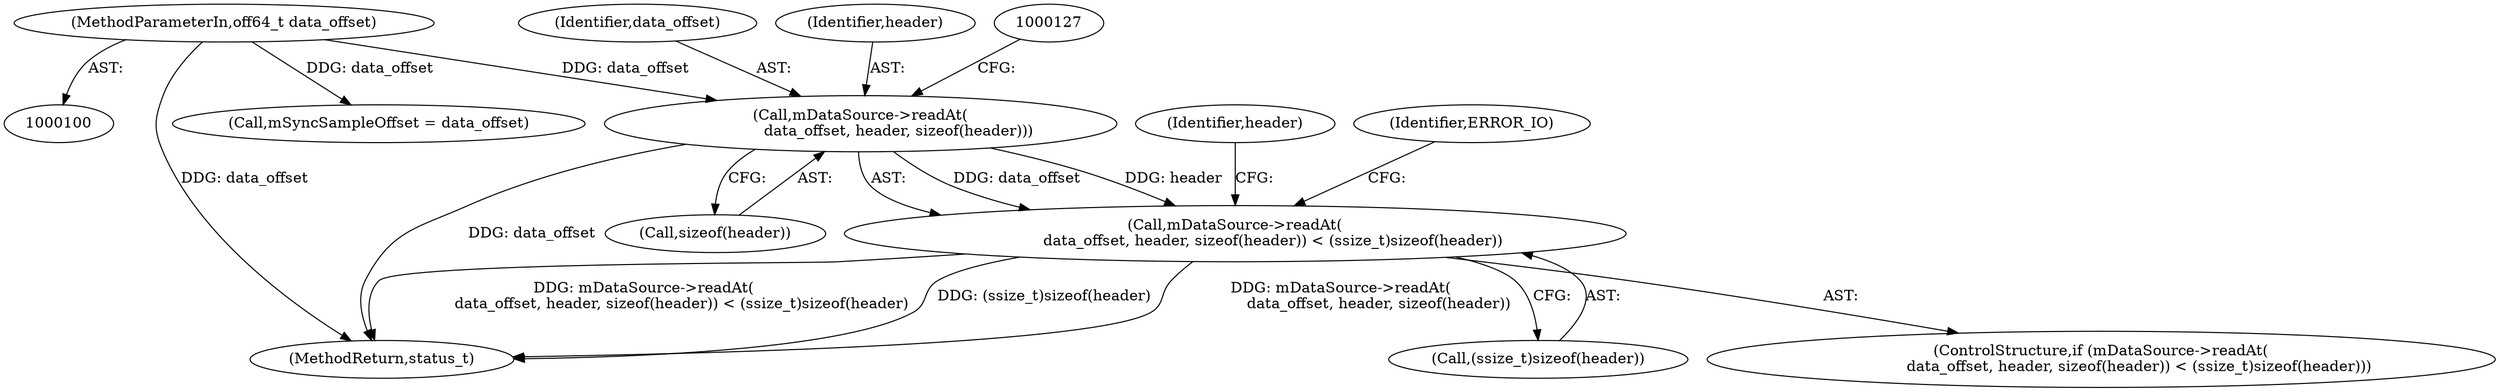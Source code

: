 digraph "0_Android_cf1581c66c2ad8c5b1aaca2e43e350cf5974f46d_0@API" {
"1000120" [label="(Call,mDataSource->readAt(\n                data_offset, header, sizeof(header)) < (ssize_t)sizeof(header))"];
"1000121" [label="(Call,mDataSource->readAt(\n                data_offset, header, sizeof(header)))"];
"1000101" [label="(MethodParameterIn,off64_t data_offset)"];
"1000122" [label="(Identifier,data_offset)"];
"1000219" [label="(MethodReturn,status_t)"];
"1000121" [label="(Call,mDataSource->readAt(\n                data_offset, header, sizeof(header)))"];
"1000101" [label="(MethodParameterIn,off64_t data_offset)"];
"1000120" [label="(Call,mDataSource->readAt(\n                data_offset, header, sizeof(header)) < (ssize_t)sizeof(header))"];
"1000123" [label="(Identifier,header)"];
"1000136" [label="(Identifier,header)"];
"1000124" [label="(Call,sizeof(header))"];
"1000126" [label="(Call,(ssize_t)sizeof(header))"];
"1000132" [label="(Identifier,ERROR_IO)"];
"1000119" [label="(ControlStructure,if (mDataSource->readAt(\n                data_offset, header, sizeof(header)) < (ssize_t)sizeof(header)))"];
"1000115" [label="(Call,mSyncSampleOffset = data_offset)"];
"1000120" -> "1000119"  [label="AST: "];
"1000120" -> "1000126"  [label="CFG: "];
"1000121" -> "1000120"  [label="AST: "];
"1000126" -> "1000120"  [label="AST: "];
"1000132" -> "1000120"  [label="CFG: "];
"1000136" -> "1000120"  [label="CFG: "];
"1000120" -> "1000219"  [label="DDG: (ssize_t)sizeof(header)"];
"1000120" -> "1000219"  [label="DDG: mDataSource->readAt(\n                data_offset, header, sizeof(header))"];
"1000120" -> "1000219"  [label="DDG: mDataSource->readAt(\n                data_offset, header, sizeof(header)) < (ssize_t)sizeof(header)"];
"1000121" -> "1000120"  [label="DDG: data_offset"];
"1000121" -> "1000120"  [label="DDG: header"];
"1000121" -> "1000124"  [label="CFG: "];
"1000122" -> "1000121"  [label="AST: "];
"1000123" -> "1000121"  [label="AST: "];
"1000124" -> "1000121"  [label="AST: "];
"1000127" -> "1000121"  [label="CFG: "];
"1000121" -> "1000219"  [label="DDG: data_offset"];
"1000101" -> "1000121"  [label="DDG: data_offset"];
"1000101" -> "1000100"  [label="AST: "];
"1000101" -> "1000219"  [label="DDG: data_offset"];
"1000101" -> "1000115"  [label="DDG: data_offset"];
}
